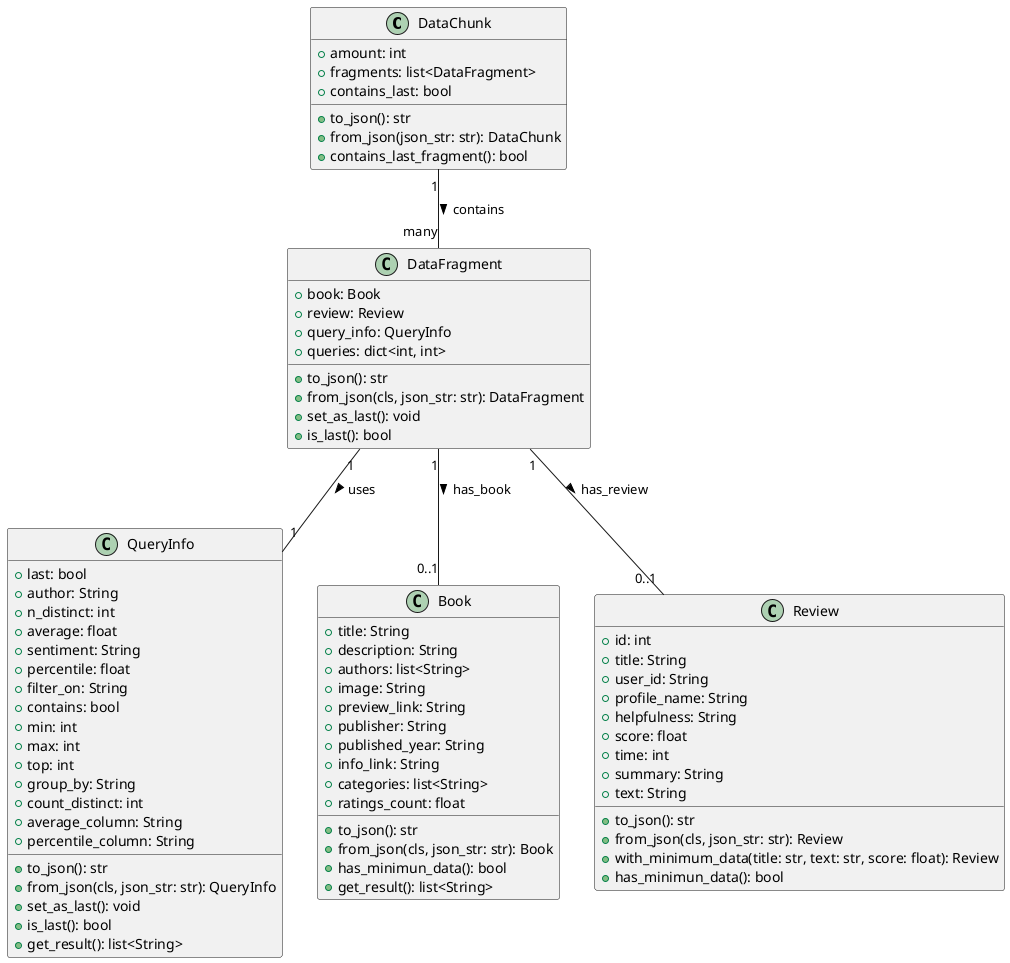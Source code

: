 @startuml

class DataChunk {
    +amount: int
    +fragments: list<DataFragment>
    +contains_last: bool
    +to_json(): str
    +from_json(json_str: str): DataChunk
    +contains_last_fragment(): bool
}

class DataFragment {
    +book: Book
    +review: Review
    +query_info: QueryInfo
    +queries: dict<int, int>
    +to_json(): str
    +from_json(cls, json_str: str): DataFragment
    +set_as_last(): void
    +is_last(): bool
}

class QueryInfo {
    +last: bool
    +author: String
    +n_distinct: int
    +average: float
    +sentiment: String
    +percentile: float
    +filter_on: String
    +contains: bool
    +min: int
    +max: int
    +top: int
    +group_by: String
    +count_distinct: int
    +average_column: String
    +percentile_column: String
    +to_json(): str
    +from_json(cls, json_str: str): QueryInfo
    +set_as_last(): void
    +is_last(): bool
    +get_result(): list<String>
}

class Book {
    +title: String
    +description: String
    +authors: list<String>
    +image: String
    +preview_link: String
    +publisher: String
    +published_year: String
    +info_link: String
    +categories: list<String>
    +ratings_count: float
    +to_json(): str
    +from_json(cls, json_str: str): Book
    +has_minimun_data(): bool
    +get_result(): list<String>
}

class Review {
    +id: int
    +title: String
    +user_id: String
    +profile_name: String
    +helpfulness: String
    +score: float
    +time: int
    +summary: String
    +text: String
    +to_json(): str
    +from_json(cls, json_str: str): Review
    +with_minimum_data(title: str, text: str, score: float): Review
    +has_minimun_data(): bool
}

DataChunk "1" -- "many" DataFragment : contains >
DataFragment "1" -- "1" QueryInfo : uses >
DataFragment "1" -- "0..1" Book : has_book >
DataFragment "1" -- "0..1" Review : has_review >

@enduml